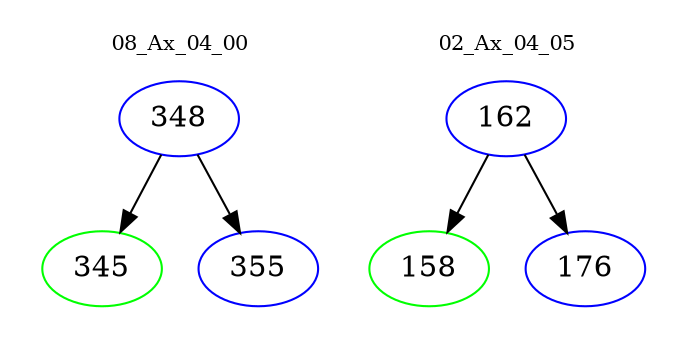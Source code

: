digraph{
subgraph cluster_0 {
color = white
label = "08_Ax_04_00";
fontsize=10;
T0_348 [label="348", color="blue"]
T0_348 -> T0_345 [color="black"]
T0_345 [label="345", color="green"]
T0_348 -> T0_355 [color="black"]
T0_355 [label="355", color="blue"]
}
subgraph cluster_1 {
color = white
label = "02_Ax_04_05";
fontsize=10;
T1_162 [label="162", color="blue"]
T1_162 -> T1_158 [color="black"]
T1_158 [label="158", color="green"]
T1_162 -> T1_176 [color="black"]
T1_176 [label="176", color="blue"]
}
}

